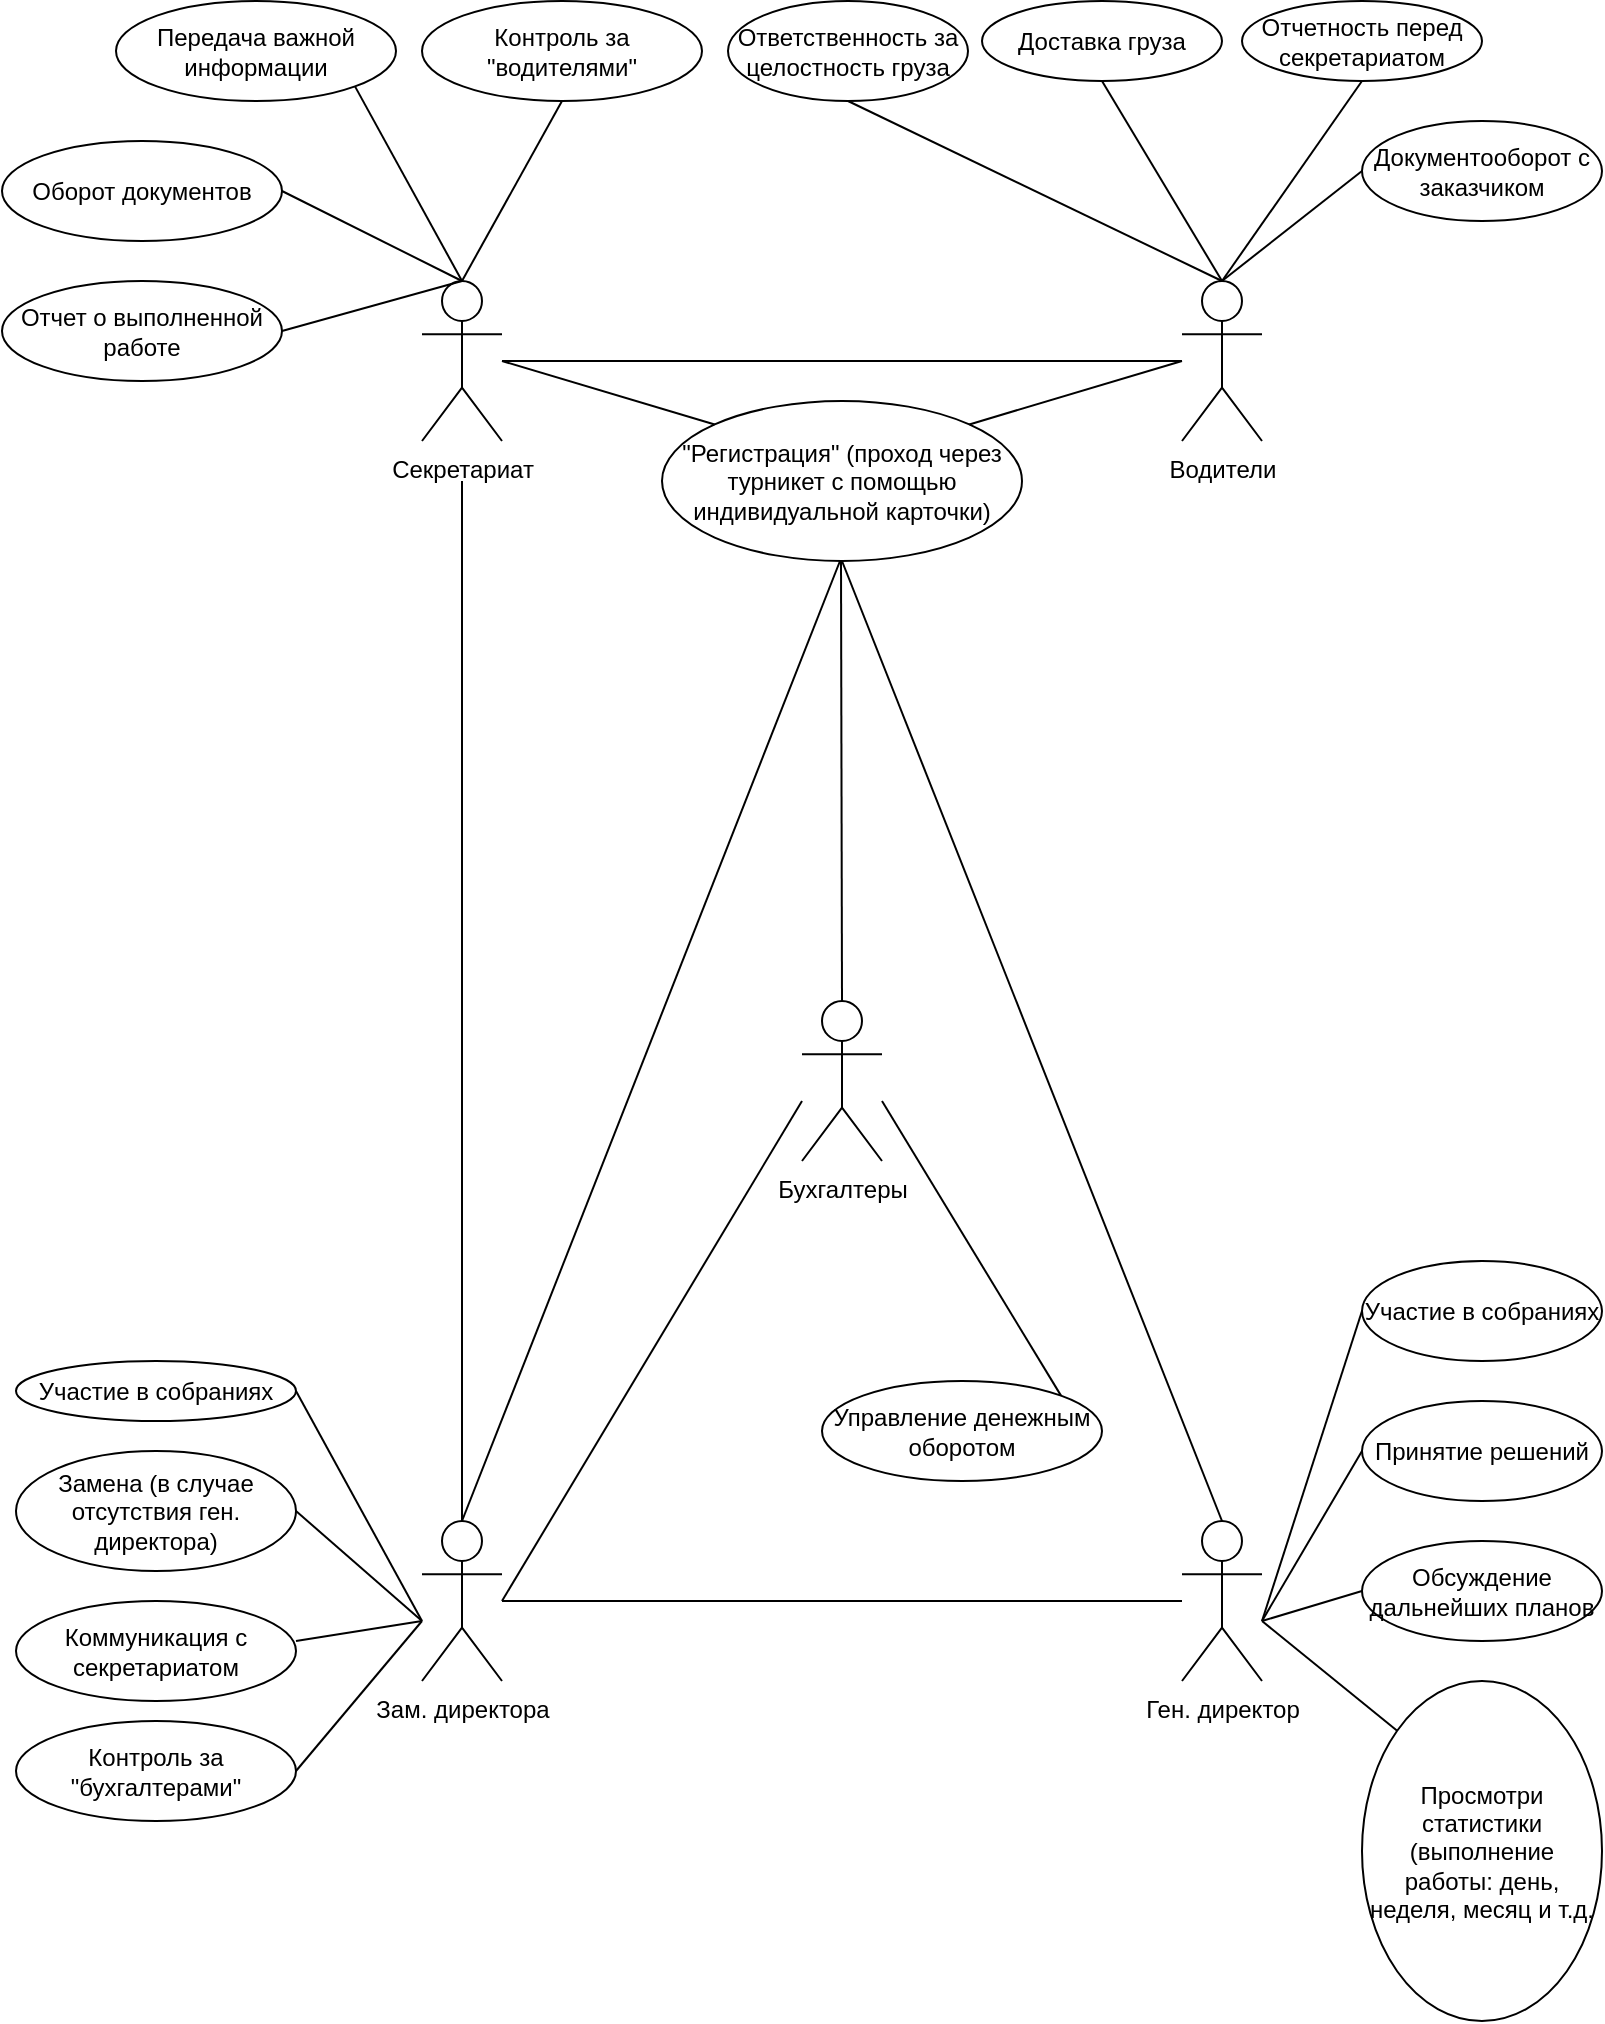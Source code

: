 <mxfile version="12.2.6" type="github" pages="1"><diagram id="T3822PKZoH3LJpzFSV3t" name="Страница 1"><mxGraphModel dx="1254" dy="913" grid="1" gridSize="10" guides="1" tooltips="1" connect="1" arrows="1" fold="1" page="1" pageScale="1" pageWidth="827" pageHeight="1169" math="0" shadow="0"><root><mxCell id="0"/><mxCell id="1" parent="0"/><mxCell id="BKoF7uv3_xK2jsZxaRQM-1" value="Водители" style="shape=umlActor;verticalLabelPosition=bottom;labelBackgroundColor=#ffffff;verticalAlign=top;html=1;outlineConnect=0;" vertex="1" parent="1"><mxGeometry x="603" y="218.5" width="40" height="80" as="geometry"/></mxCell><mxCell id="BKoF7uv3_xK2jsZxaRQM-2" value="Секретариат" style="shape=umlActor;verticalLabelPosition=bottom;labelBackgroundColor=#ffffff;verticalAlign=top;html=1;outlineConnect=0;" vertex="1" parent="1"><mxGeometry x="223" y="218.5" width="40" height="80" as="geometry"/></mxCell><mxCell id="BKoF7uv3_xK2jsZxaRQM-3" value="Зам. директора" style="shape=umlActor;verticalLabelPosition=bottom;labelBackgroundColor=#ffffff;verticalAlign=top;html=1;outlineConnect=0;" vertex="1" parent="1"><mxGeometry x="223" y="838.5" width="40" height="80" as="geometry"/></mxCell><mxCell id="BKoF7uv3_xK2jsZxaRQM-4" value="Ген. директор" style="shape=umlActor;verticalLabelPosition=bottom;labelBackgroundColor=#ffffff;verticalAlign=top;html=1;outlineConnect=0;" vertex="1" parent="1"><mxGeometry x="603" y="838.5" width="40" height="80" as="geometry"/></mxCell><mxCell id="BKoF7uv3_xK2jsZxaRQM-5" value="Бухгалтеры" style="shape=umlActor;verticalLabelPosition=bottom;labelBackgroundColor=#ffffff;verticalAlign=top;html=1;outlineConnect=0;" vertex="1" parent="1"><mxGeometry x="413" y="578.5" width="40" height="80" as="geometry"/></mxCell><mxCell id="BKoF7uv3_xK2jsZxaRQM-8" value="Доставка груза" style="ellipse;whiteSpace=wrap;html=1;" vertex="1" parent="1"><mxGeometry x="503" y="78.5" width="120" height="40" as="geometry"/></mxCell><mxCell id="BKoF7uv3_xK2jsZxaRQM-9" value="Документооборот с заказчиком" style="ellipse;whiteSpace=wrap;html=1;" vertex="1" parent="1"><mxGeometry x="693" y="138.5" width="120" height="50" as="geometry"/></mxCell><mxCell id="BKoF7uv3_xK2jsZxaRQM-10" value="Ответственность за целостность груза" style="ellipse;whiteSpace=wrap;html=1;" vertex="1" parent="1"><mxGeometry x="376" y="78.5" width="120" height="50" as="geometry"/></mxCell><mxCell id="BKoF7uv3_xK2jsZxaRQM-11" value="Отчетность перед секретариатом" style="ellipse;whiteSpace=wrap;html=1;" vertex="1" parent="1"><mxGeometry x="633" y="78.5" width="120" height="40" as="geometry"/></mxCell><mxCell id="BKoF7uv3_xK2jsZxaRQM-17" value="Передача важной информации" style="ellipse;whiteSpace=wrap;html=1;" vertex="1" parent="1"><mxGeometry x="70" y="78.5" width="140" height="50" as="geometry"/></mxCell><mxCell id="BKoF7uv3_xK2jsZxaRQM-18" value="&quot;Регистрация&quot; (проход через турникет с помощью индивидуальной карточки)" style="ellipse;whiteSpace=wrap;html=1;" vertex="1" parent="1"><mxGeometry x="343" y="278.5" width="180" height="80" as="geometry"/></mxCell><mxCell id="BKoF7uv3_xK2jsZxaRQM-24" value="Оборот документов" style="ellipse;whiteSpace=wrap;html=1;" vertex="1" parent="1"><mxGeometry x="13" y="148.5" width="140" height="50" as="geometry"/></mxCell><mxCell id="BKoF7uv3_xK2jsZxaRQM-25" value="Отчет о выполненной работе" style="ellipse;whiteSpace=wrap;html=1;" vertex="1" parent="1"><mxGeometry x="13" y="218.5" width="140" height="50" as="geometry"/></mxCell><mxCell id="BKoF7uv3_xK2jsZxaRQM-26" value="Контроль за &quot;водителями&quot;" style="ellipse;whiteSpace=wrap;html=1;" vertex="1" parent="1"><mxGeometry x="223" y="78.5" width="140" height="50" as="geometry"/></mxCell><mxCell id="BKoF7uv3_xK2jsZxaRQM-32" value="" style="endArrow=none;html=1;" edge="1" parent="1"><mxGeometry width="50" height="50" relative="1" as="geometry"><mxPoint x="263" y="258.5" as="sourcePoint"/><mxPoint x="603" y="258.5" as="targetPoint"/></mxGeometry></mxCell><mxCell id="BKoF7uv3_xK2jsZxaRQM-33" value="" style="endArrow=none;html=1;exitX=0.5;exitY=0;exitDx=0;exitDy=0;exitPerimeter=0;entryX=0.5;entryY=1;entryDx=0;entryDy=0;" edge="1" parent="1" source="BKoF7uv3_xK2jsZxaRQM-1" target="BKoF7uv3_xK2jsZxaRQM-8"><mxGeometry width="50" height="50" relative="1" as="geometry"><mxPoint x="573" y="188.5" as="sourcePoint"/><mxPoint x="593" y="138.5" as="targetPoint"/></mxGeometry></mxCell><mxCell id="BKoF7uv3_xK2jsZxaRQM-34" value="" style="endArrow=none;html=1;exitX=0.5;exitY=0;exitDx=0;exitDy=0;exitPerimeter=0;entryX=0.5;entryY=1;entryDx=0;entryDy=0;" edge="1" parent="1" source="BKoF7uv3_xK2jsZxaRQM-1" target="BKoF7uv3_xK2jsZxaRQM-10"><mxGeometry width="50" height="50" relative="1" as="geometry"><mxPoint x="543" y="198.5" as="sourcePoint"/><mxPoint x="463" y="148.5" as="targetPoint"/></mxGeometry></mxCell><mxCell id="BKoF7uv3_xK2jsZxaRQM-35" value="" style="endArrow=none;html=1;exitX=0.5;exitY=0;exitDx=0;exitDy=0;exitPerimeter=0;entryX=0.5;entryY=1;entryDx=0;entryDy=0;" edge="1" parent="1" source="BKoF7uv3_xK2jsZxaRQM-1" target="BKoF7uv3_xK2jsZxaRQM-11"><mxGeometry width="50" height="50" relative="1" as="geometry"><mxPoint x="653" y="258.5" as="sourcePoint"/><mxPoint x="683" y="198.5" as="targetPoint"/></mxGeometry></mxCell><mxCell id="BKoF7uv3_xK2jsZxaRQM-37" value="" style="endArrow=none;html=1;exitX=1;exitY=1;exitDx=0;exitDy=0;entryX=0.5;entryY=0;entryDx=0;entryDy=0;entryPerimeter=0;" edge="1" parent="1" source="BKoF7uv3_xK2jsZxaRQM-17" target="BKoF7uv3_xK2jsZxaRQM-2"><mxGeometry width="50" height="50" relative="1" as="geometry"><mxPoint x="183" y="213.5" as="sourcePoint"/><mxPoint x="293" y="205.5" as="targetPoint"/></mxGeometry></mxCell><mxCell id="BKoF7uv3_xK2jsZxaRQM-38" value="" style="endArrow=none;html=1;exitX=1;exitY=0.5;exitDx=0;exitDy=0;entryX=0.5;entryY=0;entryDx=0;entryDy=0;entryPerimeter=0;" edge="1" parent="1" source="BKoF7uv3_xK2jsZxaRQM-24" target="BKoF7uv3_xK2jsZxaRQM-2"><mxGeometry width="50" height="50" relative="1" as="geometry"><mxPoint x="183" y="278.5" as="sourcePoint"/><mxPoint x="303" y="363.5" as="targetPoint"/></mxGeometry></mxCell><mxCell id="BKoF7uv3_xK2jsZxaRQM-41" value="" style="endArrow=none;html=1;exitX=1;exitY=0.5;exitDx=0;exitDy=0;entryX=0.5;entryY=0;entryDx=0;entryDy=0;entryPerimeter=0;" edge="1" parent="1" source="BKoF7uv3_xK2jsZxaRQM-25" target="BKoF7uv3_xK2jsZxaRQM-2"><mxGeometry width="50" height="50" relative="1" as="geometry"><mxPoint x="183" y="338.5" as="sourcePoint"/><mxPoint x="303" y="358.5" as="targetPoint"/></mxGeometry></mxCell><mxCell id="BKoF7uv3_xK2jsZxaRQM-42" value="" style="endArrow=none;html=1;exitX=0.5;exitY=1;exitDx=0;exitDy=0;entryX=0.5;entryY=0;entryDx=0;entryDy=0;entryPerimeter=0;" edge="1" parent="1" source="BKoF7uv3_xK2jsZxaRQM-26" target="BKoF7uv3_xK2jsZxaRQM-2"><mxGeometry width="50" height="50" relative="1" as="geometry"><mxPoint x="233" y="178.5" as="sourcePoint"/><mxPoint x="303" y="298.5" as="targetPoint"/></mxGeometry></mxCell><mxCell id="BKoF7uv3_xK2jsZxaRQM-43" value="" style="endArrow=none;html=1;exitX=0.5;exitY=0;exitDx=0;exitDy=0;exitPerimeter=0;entryX=0;entryY=0.5;entryDx=0;entryDy=0;" edge="1" parent="1" source="BKoF7uv3_xK2jsZxaRQM-1" target="BKoF7uv3_xK2jsZxaRQM-9"><mxGeometry width="50" height="50" relative="1" as="geometry"><mxPoint x="623" y="148.5" as="sourcePoint"/><mxPoint x="743" y="138.5" as="targetPoint"/></mxGeometry></mxCell><mxCell id="BKoF7uv3_xK2jsZxaRQM-44" value="" style="endArrow=none;html=1;exitX=1;exitY=0;exitDx=0;exitDy=0;" edge="1" parent="1" source="BKoF7uv3_xK2jsZxaRQM-18"><mxGeometry width="50" height="50" relative="1" as="geometry"><mxPoint x="433" y="498.5" as="sourcePoint"/><mxPoint x="603" y="258.5" as="targetPoint"/></mxGeometry></mxCell><mxCell id="BKoF7uv3_xK2jsZxaRQM-56" value="" style="endArrow=none;html=1;exitX=0;exitY=0;exitDx=0;exitDy=0;" edge="1" parent="1" source="BKoF7uv3_xK2jsZxaRQM-18"><mxGeometry width="50" height="50" relative="1" as="geometry"><mxPoint x="506.64" y="300.216" as="sourcePoint"/><mxPoint x="263" y="258.5" as="targetPoint"/></mxGeometry></mxCell><mxCell id="BKoF7uv3_xK2jsZxaRQM-57" value="Коммуникация с секретариатом" style="ellipse;whiteSpace=wrap;html=1;" vertex="1" parent="1"><mxGeometry x="20" y="878.5" width="140" height="50" as="geometry"/></mxCell><mxCell id="BKoF7uv3_xK2jsZxaRQM-58" value="Замена (в случае отсутствия ген. директора)" style="ellipse;whiteSpace=wrap;html=1;" vertex="1" parent="1"><mxGeometry x="20" y="803.5" width="140" height="60" as="geometry"/></mxCell><mxCell id="BKoF7uv3_xK2jsZxaRQM-59" value="Контроль за &quot;бухгалтерами&quot;" style="ellipse;whiteSpace=wrap;html=1;" vertex="1" parent="1"><mxGeometry x="20" y="938.5" width="140" height="50" as="geometry"/></mxCell><mxCell id="BKoF7uv3_xK2jsZxaRQM-60" value="" style="endArrow=none;html=1;entryX=1;entryY=0.5;entryDx=0;entryDy=0;" edge="1" parent="1" target="BKoF7uv3_xK2jsZxaRQM-58"><mxGeometry width="50" height="50" relative="1" as="geometry"><mxPoint x="223" y="888.5" as="sourcePoint"/><mxPoint x="160" y="808.5" as="targetPoint"/></mxGeometry></mxCell><mxCell id="BKoF7uv3_xK2jsZxaRQM-61" value="" style="endArrow=none;html=1;" edge="1" parent="1"><mxGeometry width="50" height="50" relative="1" as="geometry"><mxPoint x="160" y="898.5" as="sourcePoint"/><mxPoint x="223" y="888.5" as="targetPoint"/></mxGeometry></mxCell><mxCell id="BKoF7uv3_xK2jsZxaRQM-62" value="" style="endArrow=none;html=1;exitX=1;exitY=0.5;exitDx=0;exitDy=0;" edge="1" parent="1" source="BKoF7uv3_xK2jsZxaRQM-59"><mxGeometry width="50" height="50" relative="1" as="geometry"><mxPoint x="170" y="908.5" as="sourcePoint"/><mxPoint x="223" y="888.5" as="targetPoint"/></mxGeometry></mxCell><mxCell id="BKoF7uv3_xK2jsZxaRQM-65" value="" style="endArrow=none;html=1;" edge="1" parent="1"><mxGeometry width="50" height="50" relative="1" as="geometry"><mxPoint x="243" y="838.5" as="sourcePoint"/><mxPoint x="243" y="318.5" as="targetPoint"/></mxGeometry></mxCell><mxCell id="BKoF7uv3_xK2jsZxaRQM-68" value="" style="endArrow=none;html=1;exitX=0.5;exitY=0;exitDx=0;exitDy=0;exitPerimeter=0;" edge="1" parent="1" source="BKoF7uv3_xK2jsZxaRQM-5"><mxGeometry width="50" height="50" relative="1" as="geometry"><mxPoint x="432" y="568.5" as="sourcePoint"/><mxPoint x="432.5" y="358.5" as="targetPoint"/></mxGeometry></mxCell><mxCell id="BKoF7uv3_xK2jsZxaRQM-69" value="" style="endArrow=none;html=1;exitX=0.5;exitY=0;exitDx=0;exitDy=0;exitPerimeter=0;" edge="1" parent="1" source="BKoF7uv3_xK2jsZxaRQM-3"><mxGeometry width="50" height="50" relative="1" as="geometry"><mxPoint x="432.5" y="448.5" as="sourcePoint"/><mxPoint x="432" y="358.5" as="targetPoint"/></mxGeometry></mxCell><mxCell id="BKoF7uv3_xK2jsZxaRQM-70" value="" style="endArrow=none;html=1;exitX=0.5;exitY=0;exitDx=0;exitDy=0;exitPerimeter=0;" edge="1" parent="1" source="BKoF7uv3_xK2jsZxaRQM-4"><mxGeometry width="50" height="50" relative="1" as="geometry"><mxPoint x="253" y="618.5" as="sourcePoint"/><mxPoint x="433" y="358.5" as="targetPoint"/></mxGeometry></mxCell><mxCell id="BKoF7uv3_xK2jsZxaRQM-72" value="" style="endArrow=none;html=1;" edge="1" parent="1"><mxGeometry width="50" height="50" relative="1" as="geometry"><mxPoint x="263" y="878.5" as="sourcePoint"/><mxPoint x="603" y="878.5" as="targetPoint"/></mxGeometry></mxCell><mxCell id="BKoF7uv3_xK2jsZxaRQM-73" value="" style="endArrow=none;html=1;" edge="1" parent="1"><mxGeometry width="50" height="50" relative="1" as="geometry"><mxPoint x="263" y="878.5" as="sourcePoint"/><mxPoint x="413" y="628.5" as="targetPoint"/></mxGeometry></mxCell><mxCell id="BKoF7uv3_xK2jsZxaRQM-74" value="Управление денежным оборотом" style="ellipse;whiteSpace=wrap;html=1;" vertex="1" parent="1"><mxGeometry x="423" y="768.5" width="140" height="50" as="geometry"/></mxCell><mxCell id="BKoF7uv3_xK2jsZxaRQM-75" value="" style="endArrow=none;html=1;entryX=1;entryY=0;entryDx=0;entryDy=0;" edge="1" parent="1" target="BKoF7uv3_xK2jsZxaRQM-74"><mxGeometry width="50" height="50" relative="1" as="geometry"><mxPoint x="453" y="628.5" as="sourcePoint"/><mxPoint x="523" y="768.5" as="targetPoint"/></mxGeometry></mxCell><mxCell id="BKoF7uv3_xK2jsZxaRQM-76" value="Принятие решений" style="ellipse;whiteSpace=wrap;html=1;" vertex="1" parent="1"><mxGeometry x="693" y="778.5" width="120" height="50" as="geometry"/></mxCell><mxCell id="BKoF7uv3_xK2jsZxaRQM-77" value="Обсуждение дальнейших планов" style="ellipse;whiteSpace=wrap;html=1;" vertex="1" parent="1"><mxGeometry x="693" y="848.5" width="120" height="50" as="geometry"/></mxCell><mxCell id="BKoF7uv3_xK2jsZxaRQM-78" value="Просмотри статистики (выполнение работы: день, неделя, месяц и т.д." style="ellipse;whiteSpace=wrap;html=1;" vertex="1" parent="1"><mxGeometry x="693" y="918.5" width="120" height="170" as="geometry"/></mxCell><mxCell id="BKoF7uv3_xK2jsZxaRQM-79" value="Участие в собраниях" style="ellipse;whiteSpace=wrap;html=1;" vertex="1" parent="1"><mxGeometry x="693" y="708.5" width="120" height="50" as="geometry"/></mxCell><mxCell id="BKoF7uv3_xK2jsZxaRQM-80" value="Участие в собраниях" style="ellipse;whiteSpace=wrap;html=1;" vertex="1" parent="1"><mxGeometry x="20" y="758.5" width="140" height="30" as="geometry"/></mxCell><mxCell id="BKoF7uv3_xK2jsZxaRQM-81" value="" style="endArrow=none;html=1;entryX=1;entryY=0.5;entryDx=0;entryDy=0;" edge="1" parent="1" target="BKoF7uv3_xK2jsZxaRQM-80"><mxGeometry width="50" height="50" relative="1" as="geometry"><mxPoint x="223" y="888.5" as="sourcePoint"/><mxPoint x="170" y="843.5" as="targetPoint"/></mxGeometry></mxCell><mxCell id="BKoF7uv3_xK2jsZxaRQM-82" value="" style="endArrow=none;html=1;entryX=0;entryY=0.5;entryDx=0;entryDy=0;" edge="1" parent="1" target="BKoF7uv3_xK2jsZxaRQM-79"><mxGeometry width="50" height="50" relative="1" as="geometry"><mxPoint x="643" y="888.5" as="sourcePoint"/><mxPoint x="683" y="768.5" as="targetPoint"/></mxGeometry></mxCell><mxCell id="BKoF7uv3_xK2jsZxaRQM-83" value="" style="endArrow=none;html=1;entryX=0;entryY=0.5;entryDx=0;entryDy=0;" edge="1" parent="1" target="BKoF7uv3_xK2jsZxaRQM-76"><mxGeometry width="50" height="50" relative="1" as="geometry"><mxPoint x="643" y="888.5" as="sourcePoint"/><mxPoint x="703" y="743.5" as="targetPoint"/></mxGeometry></mxCell><mxCell id="BKoF7uv3_xK2jsZxaRQM-84" value="" style="endArrow=none;html=1;entryX=0;entryY=0.5;entryDx=0;entryDy=0;" edge="1" parent="1" target="BKoF7uv3_xK2jsZxaRQM-77"><mxGeometry width="50" height="50" relative="1" as="geometry"><mxPoint x="643" y="888.5" as="sourcePoint"/><mxPoint x="703" y="813.5" as="targetPoint"/></mxGeometry></mxCell><mxCell id="BKoF7uv3_xK2jsZxaRQM-85" value="" style="endArrow=none;html=1;entryX=0;entryY=0;entryDx=0;entryDy=0;" edge="1" parent="1" target="BKoF7uv3_xK2jsZxaRQM-78"><mxGeometry width="50" height="50" relative="1" as="geometry"><mxPoint x="643" y="888.5" as="sourcePoint"/><mxPoint x="703" y="883.5" as="targetPoint"/></mxGeometry></mxCell></root></mxGraphModel></diagram></mxfile>